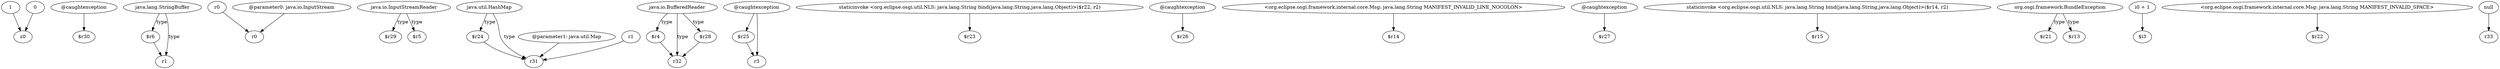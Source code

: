 digraph g {
0[label="1"]
1[label="z0"]
0->1[label=""]
2[label="@caughtexception"]
3[label="$r30"]
2->3[label=""]
4[label="java.lang.StringBuffer"]
5[label="$r6"]
4->5[label="type"]
6[label="r0"]
7[label="r0"]
6->7[label=""]
8[label="java.io.InputStreamReader"]
9[label="$r29"]
8->9[label="type"]
10[label="0"]
10->1[label=""]
11[label="java.util.HashMap"]
12[label="$r24"]
11->12[label="type"]
13[label="$r4"]
14[label="r32"]
13->14[label=""]
15[label="$r25"]
16[label="r3"]
15->16[label=""]
17[label="r31"]
11->17[label="type"]
18[label="staticinvoke <org.eclipse.osgi.util.NLS: java.lang.String bind(java.lang.String,java.lang.Object)>($r22, r2)"]
19[label="$r23"]
18->19[label=""]
20[label="@caughtexception"]
21[label="$r26"]
20->21[label=""]
22[label="@parameter0: java.io.InputStream"]
22->7[label=""]
23[label="<org.eclipse.osgi.framework.internal.core.Msg: java.lang.String MANIFEST_INVALID_LINE_NOCOLON>"]
24[label="$r14"]
23->24[label=""]
25[label="r1"]
4->25[label="type"]
26[label="@caughtexception"]
26->16[label=""]
27[label="java.io.BufferedReader"]
28[label="$r28"]
27->28[label="type"]
29[label="@caughtexception"]
30[label="$r27"]
29->30[label=""]
31[label="staticinvoke <org.eclipse.osgi.util.NLS: java.lang.String bind(java.lang.String,java.lang.Object)>($r14, r2)"]
32[label="$r15"]
31->32[label=""]
33[label="org.osgi.framework.BundleException"]
34[label="$r21"]
33->34[label="type"]
35[label="i0 + 1"]
36[label="$i3"]
35->36[label=""]
37[label="$r13"]
33->37[label="type"]
27->13[label="type"]
38[label="<org.eclipse.osgi.framework.internal.core.Msg: java.lang.String MANIFEST_INVALID_SPACE>"]
39[label="$r22"]
38->39[label=""]
27->14[label="type"]
40[label="@parameter1: java.util.Map"]
40->17[label=""]
28->14[label=""]
12->17[label=""]
41[label="$r5"]
8->41[label="type"]
42[label="r1"]
42->17[label=""]
43[label="null"]
44[label="r33"]
43->44[label=""]
26->15[label=""]
5->25[label=""]
}